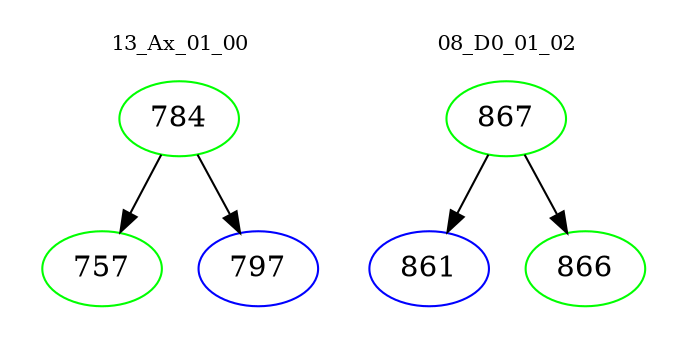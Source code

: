 digraph{
subgraph cluster_0 {
color = white
label = "13_Ax_01_00";
fontsize=10;
T0_784 [label="784", color="green"]
T0_784 -> T0_757 [color="black"]
T0_757 [label="757", color="green"]
T0_784 -> T0_797 [color="black"]
T0_797 [label="797", color="blue"]
}
subgraph cluster_1 {
color = white
label = "08_D0_01_02";
fontsize=10;
T1_867 [label="867", color="green"]
T1_867 -> T1_861 [color="black"]
T1_861 [label="861", color="blue"]
T1_867 -> T1_866 [color="black"]
T1_866 [label="866", color="green"]
}
}
